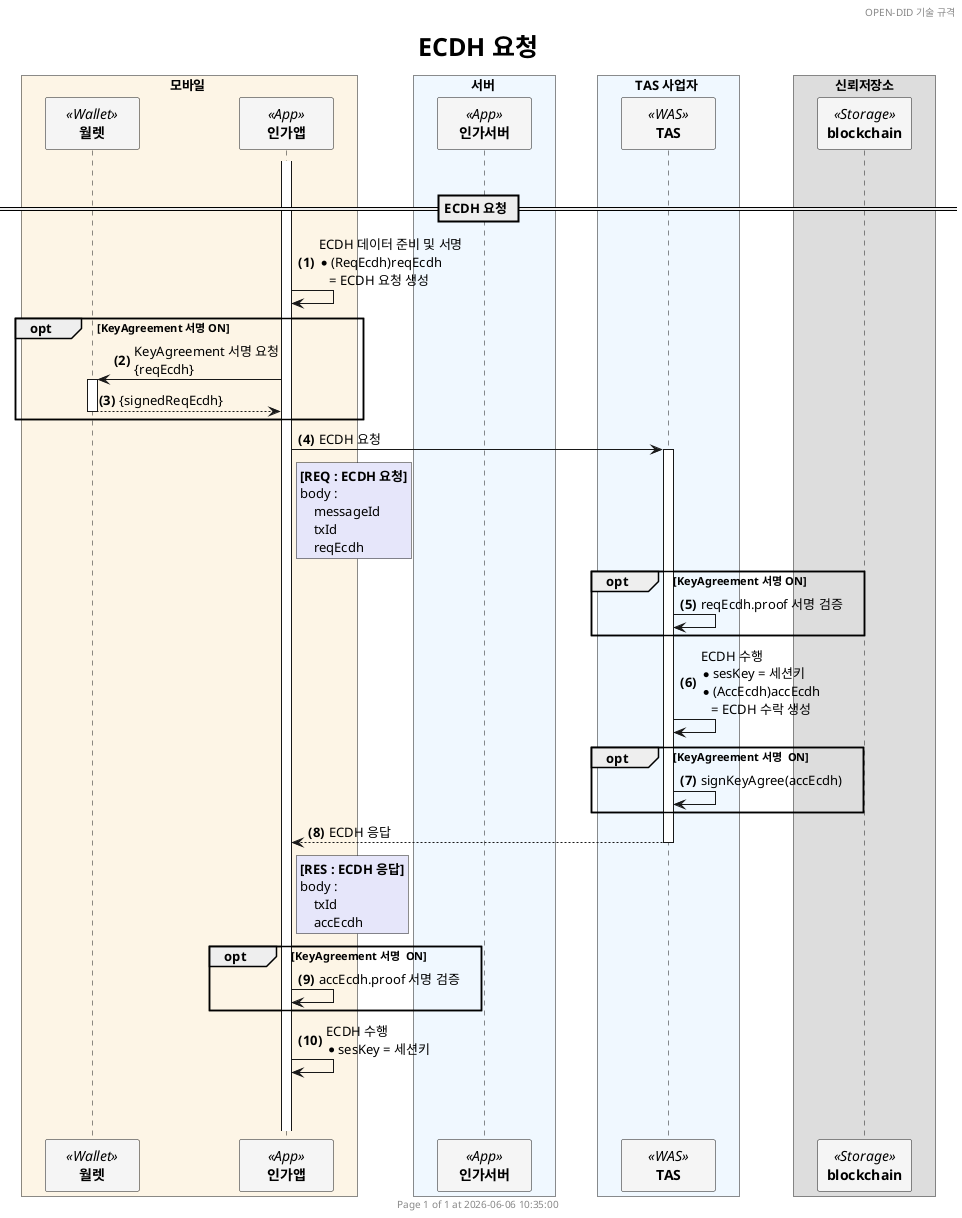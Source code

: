 @startuml request_ECDH_simple_ko

'- - - - - - - - - - - - - - - - - - - - - - - - - - - - - - - - - - - - - - - - - - - - - - - - - - - - - - - - - - -
' 설정
'- - - - - - - - - - - - - - - - - - - - - - - - - - - - - - - - - - - - - - - - - - - - - - - - - - - - - - - - - - -
'=== Header and Footer ===
header OPEN-DID 기술 규격
footer
  	Page %page% of %lastpage% at %date("yyyy-MM-dd hh:mm:ss")
end footer

'=== 제목 ===
title
	<size:25>ECDH 요청</size>
end title

'=== 옵션 ===
' 자동채번: ex) "<b>000." => 앞에 0을 채워 3자리 숫자로 표시
autonumber "<b>(#)</b>"
' 페이지 하단 participant box 숨기기
'hide footbox

'=== Panticipants ===
skinparam ParticipantPadding 20
skinparam BoxPadding 20
skinparam MaxMessageSize 500
skinparam MinClassWidth 80



box 모바일 #OldLace
    participant "**월렛**" as WALLET <<Wallet>> #WhiteSmoke
    participant "**인가앱**" as CA <<App>> #WhiteSmoke    
end box

box 서버 #AliceBlue
    participant "**인가서버**" as CAS <<App>> #WhiteSmoke    
end box

box TAS 사업자 #AliceBlue
    participant "**TAS**" as TAS <<WAS>> #WhiteSmoke
end box

box 신뢰저장소
    participant "**blockchain**" as BC <<Storage>> #WhiteSmoke
end box 

'- - - - - - - - - - - - - - - - - - - - - - - - - - - - - - - - - - - - - - - - - - - - - - - - - - - - - - - - - - -
' 상수
'- - - - - - - - - - - - - - - - - - - - - - - - - - - - - - - - - - - - - - - - - - - - - - - - - - - - - - - - - - -
!$refdoc = "별도 문서 참조"
!$doc = "데이터명세 문서 참조"

'- - - - - - - - - - - - - - - - - - - - - - - - - - - - - - - - - - - - - - - - - - - - - - - - - - - - - - - - - - -
' 내용
'- - - - - - - - - - - - - - - - - - - - - - - - - - - - - - - - - - - - - - - - - - - - - - - - - - - - - - - - - - -
|||

== ECDH 요청 ==

activate CA

CA -> CA: ECDH 데이터 준비 및 서명\
            \n* (ReqEcdh)reqEcdh\
            \n   = ECDH 요청 생성

opt KeyAgreement 서명 ON
    CA -> WALLET ++: KeyAgreement 서명 요청\n{reqEcdh}
    return {signedReqEcdh}
end

CA -> TAS++ : ECDH 요청
rnote right of CA #Lavender
    **[REQ : ECDH 요청]**
    body : 
        messageId
        txId
        reqEcdh
end note

    opt KeyAgreement 서명 ON
        TAS -> TAS: reqEcdh.proof 서명 검증
    end

    TAS -> TAS: ECDH 수행\
                \n* sesKey = 세션키\
                \n* (AccEcdh)accEcdh\
                \n   = ECDH 수락 생성

    opt KeyAgreement 서명  ON
        TAS -> TAS: signKeyAgree(accEcdh)
    end

return ECDH 응답
rnote right of CA #Lavender
    **[RES : ECDH 응답]**
    body : 
        txId
        accEcdh
end note

opt KeyAgreement 서명  ON
    CA -> CA: accEcdh.proof 서명 검증
end

CA -> CA: ECDH 수행\n* sesKey = 세션키

|||
|||
@enduml

